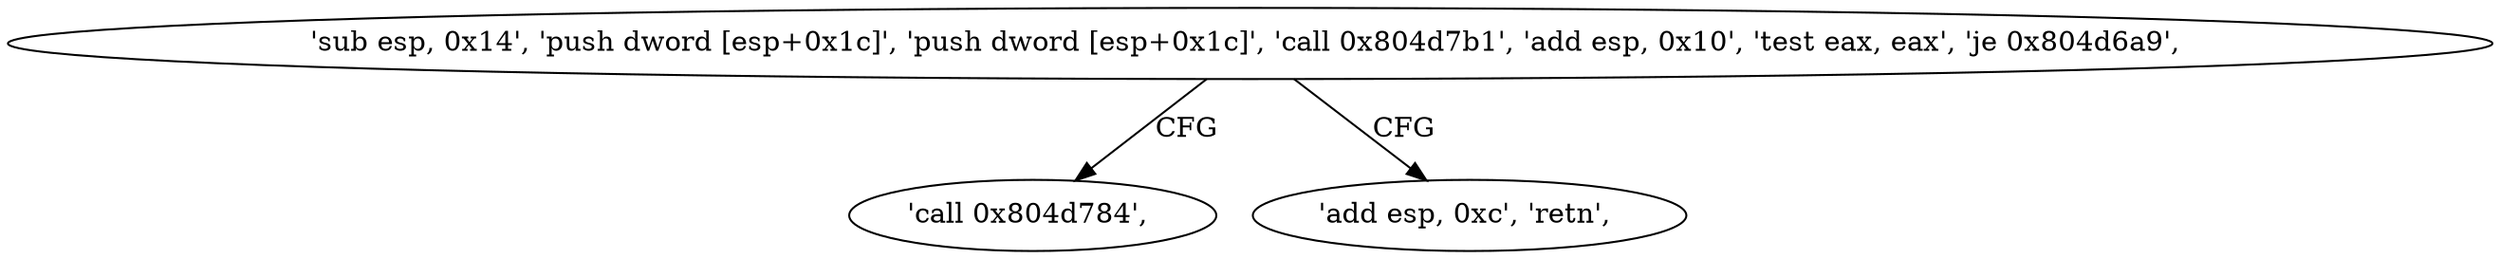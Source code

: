 digraph "func" {
"134534798" [label = "'sub esp, 0x14', 'push dword [esp+0x1c]', 'push dword [esp+0x1c]', 'call 0x804d7b1', 'add esp, 0x10', 'test eax, eax', 'je 0x804d6a9', " ]
"134534825" [label = "'call 0x804d784', " ]
"134534821" [label = "'add esp, 0xc', 'retn', " ]
"134534798" -> "134534825" [ label = "CFG" ]
"134534798" -> "134534821" [ label = "CFG" ]
}
